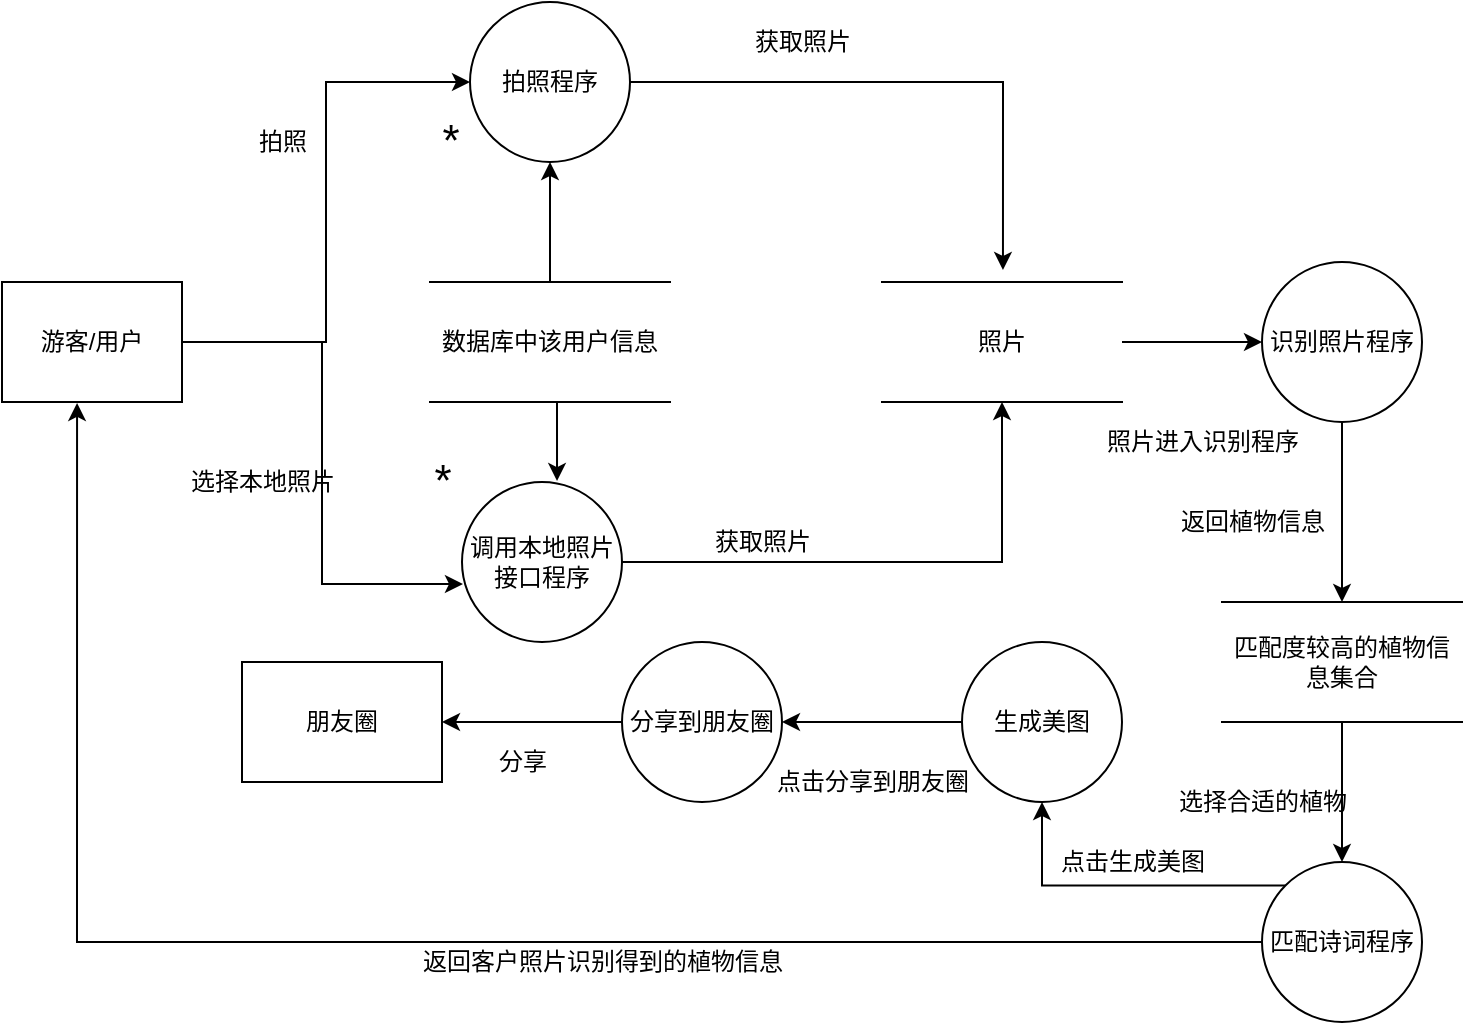 <mxfile version="13.9.1" type="github">
  <diagram id="prtHgNgQTEPvFCAcTncT" name="Page-1">
    <mxGraphModel dx="1002" dy="626" grid="1" gridSize="10" guides="1" tooltips="1" connect="1" arrows="1" fold="1" page="1" pageScale="1" pageWidth="827" pageHeight="1169" math="0" shadow="0">
      <root>
        <mxCell id="0" />
        <mxCell id="1" parent="0" />
        <mxCell id="cWNBWAhWPImur9xWbaco-8" style="edgeStyle=orthogonalEdgeStyle;rounded=0;orthogonalLoop=1;jettySize=auto;html=1;exitX=1;exitY=0.5;exitDx=0;exitDy=0;entryX=0;entryY=0.5;entryDx=0;entryDy=0;" edge="1" parent="1" source="cWNBWAhWPImur9xWbaco-1" target="cWNBWAhWPImur9xWbaco-2">
          <mxGeometry relative="1" as="geometry" />
        </mxCell>
        <mxCell id="cWNBWAhWPImur9xWbaco-9" style="edgeStyle=orthogonalEdgeStyle;rounded=0;orthogonalLoop=1;jettySize=auto;html=1;exitX=1;exitY=0.5;exitDx=0;exitDy=0;entryX=0.006;entryY=0.638;entryDx=0;entryDy=0;entryPerimeter=0;" edge="1" parent="1" source="cWNBWAhWPImur9xWbaco-1" target="cWNBWAhWPImur9xWbaco-3">
          <mxGeometry relative="1" as="geometry" />
        </mxCell>
        <mxCell id="cWNBWAhWPImur9xWbaco-1" value="游客/用户" style="rounded=0;whiteSpace=wrap;html=1;" vertex="1" parent="1">
          <mxGeometry x="80" y="470" width="90" height="60" as="geometry" />
        </mxCell>
        <mxCell id="cWNBWAhWPImur9xWbaco-15" style="edgeStyle=orthogonalEdgeStyle;rounded=0;orthogonalLoop=1;jettySize=auto;html=1;exitX=1;exitY=0.5;exitDx=0;exitDy=0;entryX=0.504;entryY=-0.1;entryDx=0;entryDy=0;entryPerimeter=0;" edge="1" parent="1" source="cWNBWAhWPImur9xWbaco-2" target="cWNBWAhWPImur9xWbaco-14">
          <mxGeometry relative="1" as="geometry" />
        </mxCell>
        <mxCell id="cWNBWAhWPImur9xWbaco-2" value="拍照程序" style="ellipse;whiteSpace=wrap;html=1;aspect=fixed;" vertex="1" parent="1">
          <mxGeometry x="314" y="330" width="80" height="80" as="geometry" />
        </mxCell>
        <mxCell id="cWNBWAhWPImur9xWbaco-16" style="edgeStyle=orthogonalEdgeStyle;rounded=0;orthogonalLoop=1;jettySize=auto;html=1;exitX=1;exitY=0.5;exitDx=0;exitDy=0;entryX=0.5;entryY=1;entryDx=0;entryDy=0;" edge="1" parent="1" source="cWNBWAhWPImur9xWbaco-3" target="cWNBWAhWPImur9xWbaco-14">
          <mxGeometry relative="1" as="geometry" />
        </mxCell>
        <mxCell id="cWNBWAhWPImur9xWbaco-3" value="调用本地照片接口程序" style="ellipse;whiteSpace=wrap;html=1;aspect=fixed;" vertex="1" parent="1">
          <mxGeometry x="310" y="570" width="80" height="80" as="geometry" />
        </mxCell>
        <mxCell id="cWNBWAhWPImur9xWbaco-5" style="edgeStyle=orthogonalEdgeStyle;rounded=0;orthogonalLoop=1;jettySize=auto;html=1;exitX=0.5;exitY=0;exitDx=0;exitDy=0;entryX=0.5;entryY=1;entryDx=0;entryDy=0;" edge="1" parent="1" source="cWNBWAhWPImur9xWbaco-4" target="cWNBWAhWPImur9xWbaco-2">
          <mxGeometry relative="1" as="geometry" />
        </mxCell>
        <mxCell id="cWNBWAhWPImur9xWbaco-6" style="edgeStyle=orthogonalEdgeStyle;rounded=0;orthogonalLoop=1;jettySize=auto;html=1;exitX=0.5;exitY=1;exitDx=0;exitDy=0;entryX=0.594;entryY=-0.006;entryDx=0;entryDy=0;entryPerimeter=0;" edge="1" parent="1" source="cWNBWAhWPImur9xWbaco-4" target="cWNBWAhWPImur9xWbaco-3">
          <mxGeometry relative="1" as="geometry" />
        </mxCell>
        <mxCell id="cWNBWAhWPImur9xWbaco-4" value="数据库中该用户信息" style="shape=partialRectangle;whiteSpace=wrap;html=1;left=0;right=0;fillColor=none;" vertex="1" parent="1">
          <mxGeometry x="294" y="470" width="120" height="60" as="geometry" />
        </mxCell>
        <mxCell id="cWNBWAhWPImur9xWbaco-10" value="&lt;font style=&quot;font-size: 22px&quot;&gt;*&lt;/font&gt;" style="text;html=1;align=center;verticalAlign=middle;resizable=0;points=[];autosize=1;" vertex="1" parent="1">
          <mxGeometry x="294" y="390" width="20" height="20" as="geometry" />
        </mxCell>
        <mxCell id="cWNBWAhWPImur9xWbaco-11" value="&lt;font style=&quot;font-size: 22px&quot;&gt;*&lt;/font&gt;" style="text;html=1;align=center;verticalAlign=middle;resizable=0;points=[];autosize=1;" vertex="1" parent="1">
          <mxGeometry x="290" y="560" width="20" height="20" as="geometry" />
        </mxCell>
        <mxCell id="cWNBWAhWPImur9xWbaco-12" value="拍照" style="text;html=1;align=center;verticalAlign=middle;resizable=0;points=[];autosize=1;" vertex="1" parent="1">
          <mxGeometry x="200" y="390" width="40" height="20" as="geometry" />
        </mxCell>
        <mxCell id="cWNBWAhWPImur9xWbaco-13" value="选择本地照片" style="text;html=1;align=center;verticalAlign=middle;resizable=0;points=[];autosize=1;" vertex="1" parent="1">
          <mxGeometry x="165" y="560" width="90" height="20" as="geometry" />
        </mxCell>
        <mxCell id="cWNBWAhWPImur9xWbaco-20" style="edgeStyle=orthogonalEdgeStyle;rounded=0;orthogonalLoop=1;jettySize=auto;html=1;exitX=1;exitY=0.5;exitDx=0;exitDy=0;entryX=0;entryY=0.5;entryDx=0;entryDy=0;" edge="1" parent="1" source="cWNBWAhWPImur9xWbaco-14" target="cWNBWAhWPImur9xWbaco-17">
          <mxGeometry relative="1" as="geometry" />
        </mxCell>
        <mxCell id="cWNBWAhWPImur9xWbaco-14" value="照片" style="shape=partialRectangle;whiteSpace=wrap;html=1;left=0;right=0;fillColor=none;" vertex="1" parent="1">
          <mxGeometry x="520" y="470" width="120" height="60" as="geometry" />
        </mxCell>
        <mxCell id="cWNBWAhWPImur9xWbaco-21" style="edgeStyle=orthogonalEdgeStyle;rounded=0;orthogonalLoop=1;jettySize=auto;html=1;exitX=0.5;exitY=1;exitDx=0;exitDy=0;entryX=0.5;entryY=0;entryDx=0;entryDy=0;" edge="1" parent="1" source="cWNBWAhWPImur9xWbaco-17" target="cWNBWAhWPImur9xWbaco-18">
          <mxGeometry relative="1" as="geometry" />
        </mxCell>
        <mxCell id="cWNBWAhWPImur9xWbaco-17" value="识别照片程序" style="ellipse;whiteSpace=wrap;html=1;aspect=fixed;" vertex="1" parent="1">
          <mxGeometry x="710" y="460" width="80" height="80" as="geometry" />
        </mxCell>
        <mxCell id="cWNBWAhWPImur9xWbaco-22" style="edgeStyle=orthogonalEdgeStyle;rounded=0;orthogonalLoop=1;jettySize=auto;html=1;exitX=0.5;exitY=1;exitDx=0;exitDy=0;entryX=0.5;entryY=0;entryDx=0;entryDy=0;" edge="1" parent="1" source="cWNBWAhWPImur9xWbaco-18" target="cWNBWAhWPImur9xWbaco-19">
          <mxGeometry relative="1" as="geometry" />
        </mxCell>
        <mxCell id="cWNBWAhWPImur9xWbaco-18" value="匹配度较高的植物信息集合" style="shape=partialRectangle;whiteSpace=wrap;html=1;left=0;right=0;fillColor=none;" vertex="1" parent="1">
          <mxGeometry x="690" y="630" width="120" height="60" as="geometry" />
        </mxCell>
        <mxCell id="cWNBWAhWPImur9xWbaco-24" style="edgeStyle=orthogonalEdgeStyle;rounded=0;orthogonalLoop=1;jettySize=auto;html=1;exitX=0;exitY=0.5;exitDx=0;exitDy=0;entryX=0.417;entryY=1.008;entryDx=0;entryDy=0;entryPerimeter=0;" edge="1" parent="1" source="cWNBWAhWPImur9xWbaco-19" target="cWNBWAhWPImur9xWbaco-1">
          <mxGeometry relative="1" as="geometry" />
        </mxCell>
        <mxCell id="cWNBWAhWPImur9xWbaco-25" style="edgeStyle=orthogonalEdgeStyle;rounded=0;orthogonalLoop=1;jettySize=auto;html=1;exitX=0;exitY=0;exitDx=0;exitDy=0;entryX=0.5;entryY=1;entryDx=0;entryDy=0;" edge="1" parent="1" source="cWNBWAhWPImur9xWbaco-19" target="cWNBWAhWPImur9xWbaco-23">
          <mxGeometry relative="1" as="geometry" />
        </mxCell>
        <mxCell id="cWNBWAhWPImur9xWbaco-19" value="匹配诗词程序" style="ellipse;whiteSpace=wrap;html=1;aspect=fixed;" vertex="1" parent="1">
          <mxGeometry x="710" y="760" width="80" height="80" as="geometry" />
        </mxCell>
        <mxCell id="cWNBWAhWPImur9xWbaco-27" style="edgeStyle=orthogonalEdgeStyle;rounded=0;orthogonalLoop=1;jettySize=auto;html=1;exitX=0;exitY=0.5;exitDx=0;exitDy=0;entryX=1;entryY=0.5;entryDx=0;entryDy=0;" edge="1" parent="1" source="cWNBWAhWPImur9xWbaco-23" target="cWNBWAhWPImur9xWbaco-26">
          <mxGeometry relative="1" as="geometry" />
        </mxCell>
        <mxCell id="cWNBWAhWPImur9xWbaco-23" value="生成美图" style="ellipse;whiteSpace=wrap;html=1;aspect=fixed;" vertex="1" parent="1">
          <mxGeometry x="560" y="650" width="80" height="80" as="geometry" />
        </mxCell>
        <mxCell id="cWNBWAhWPImur9xWbaco-29" style="edgeStyle=orthogonalEdgeStyle;rounded=0;orthogonalLoop=1;jettySize=auto;html=1;exitX=0;exitY=0.5;exitDx=0;exitDy=0;entryX=1;entryY=0.5;entryDx=0;entryDy=0;" edge="1" parent="1" source="cWNBWAhWPImur9xWbaco-26" target="cWNBWAhWPImur9xWbaco-28">
          <mxGeometry relative="1" as="geometry" />
        </mxCell>
        <mxCell id="cWNBWAhWPImur9xWbaco-26" value="分享到朋友圈" style="ellipse;whiteSpace=wrap;html=1;aspect=fixed;" vertex="1" parent="1">
          <mxGeometry x="390" y="650" width="80" height="80" as="geometry" />
        </mxCell>
        <mxCell id="cWNBWAhWPImur9xWbaco-28" value="朋友圈" style="rounded=0;whiteSpace=wrap;html=1;" vertex="1" parent="1">
          <mxGeometry x="200" y="660" width="100" height="60" as="geometry" />
        </mxCell>
        <mxCell id="cWNBWAhWPImur9xWbaco-30" value="获取照片" style="text;html=1;align=center;verticalAlign=middle;resizable=0;points=[];autosize=1;" vertex="1" parent="1">
          <mxGeometry x="450" y="340" width="60" height="20" as="geometry" />
        </mxCell>
        <mxCell id="cWNBWAhWPImur9xWbaco-31" value="获取照片" style="text;html=1;align=center;verticalAlign=middle;resizable=0;points=[];autosize=1;" vertex="1" parent="1">
          <mxGeometry x="430" y="590" width="60" height="20" as="geometry" />
        </mxCell>
        <mxCell id="cWNBWAhWPImur9xWbaco-32" value="照片进入识别程序" style="text;html=1;align=center;verticalAlign=middle;resizable=0;points=[];autosize=1;" vertex="1" parent="1">
          <mxGeometry x="625" y="540" width="110" height="20" as="geometry" />
        </mxCell>
        <mxCell id="cWNBWAhWPImur9xWbaco-34" value="返回植物信息" style="text;html=1;align=center;verticalAlign=middle;resizable=0;points=[];autosize=1;" vertex="1" parent="1">
          <mxGeometry x="660" y="580" width="90" height="20" as="geometry" />
        </mxCell>
        <mxCell id="cWNBWAhWPImur9xWbaco-35" value="选择合适的植物" style="text;html=1;align=center;verticalAlign=middle;resizable=0;points=[];autosize=1;" vertex="1" parent="1">
          <mxGeometry x="660" y="720" width="100" height="20" as="geometry" />
        </mxCell>
        <mxCell id="cWNBWAhWPImur9xWbaco-36" value="返回客户照片识别得到的植物信息" style="text;html=1;align=center;verticalAlign=middle;resizable=0;points=[];autosize=1;" vertex="1" parent="1">
          <mxGeometry x="280" y="800" width="200" height="20" as="geometry" />
        </mxCell>
        <mxCell id="cWNBWAhWPImur9xWbaco-37" value="点击生成美图" style="text;html=1;align=center;verticalAlign=middle;resizable=0;points=[];autosize=1;" vertex="1" parent="1">
          <mxGeometry x="600" y="750" width="90" height="20" as="geometry" />
        </mxCell>
        <mxCell id="cWNBWAhWPImur9xWbaco-38" value="点击分享到朋友圈" style="text;html=1;align=center;verticalAlign=middle;resizable=0;points=[];autosize=1;" vertex="1" parent="1">
          <mxGeometry x="460" y="710" width="110" height="20" as="geometry" />
        </mxCell>
        <mxCell id="cWNBWAhWPImur9xWbaco-39" value="分享" style="text;html=1;align=center;verticalAlign=middle;resizable=0;points=[];autosize=1;" vertex="1" parent="1">
          <mxGeometry x="320" y="700" width="40" height="20" as="geometry" />
        </mxCell>
      </root>
    </mxGraphModel>
  </diagram>
</mxfile>
